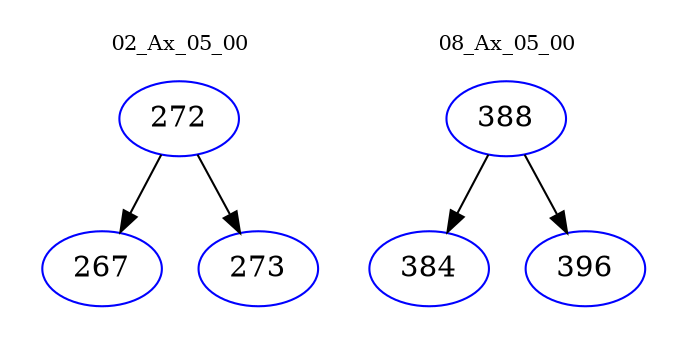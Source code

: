 digraph{
subgraph cluster_0 {
color = white
label = "02_Ax_05_00";
fontsize=10;
T0_272 [label="272", color="blue"]
T0_272 -> T0_267 [color="black"]
T0_267 [label="267", color="blue"]
T0_272 -> T0_273 [color="black"]
T0_273 [label="273", color="blue"]
}
subgraph cluster_1 {
color = white
label = "08_Ax_05_00";
fontsize=10;
T1_388 [label="388", color="blue"]
T1_388 -> T1_384 [color="black"]
T1_384 [label="384", color="blue"]
T1_388 -> T1_396 [color="black"]
T1_396 [label="396", color="blue"]
}
}
